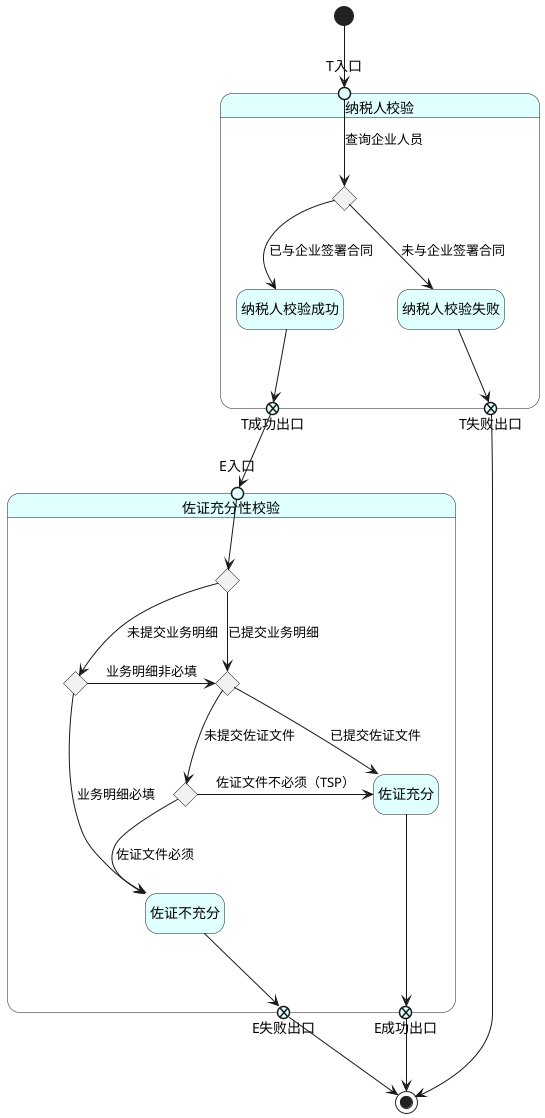 @startuml
hide empty description
skinparam state {
  BackgroundColor LightCyan
}
'申请单业务校验
state 纳税人校验 {
    state 人员是否签署合同 <<choice>>

    T入口 <<EntryPoint>> --> 人员是否签署合同 : 查询企业人员
    人员是否签署合同 --> 纳税人校验失败 : 未与企业签署合同
    人员是否签署合同 --> 纳税人校验成功 : 已与企业签署合同
    纳税人校验成功 --> T成功出口 <<ExitPoint>>
    纳税人校验失败 --> T失败出口 <<ExitPoint>>
}
[*] --> T入口

state 佐证充分性校验 {
    state 是否提交业务明细 <<choice>>
    state 业务明细配置是否必填 <<choice>>
    state 是否提交佐证文件 <<choice>>
    state 佐证文件是否必须 <<choice>>
    
    E入口 <<EntryPoint>> --> 是否提交业务明细
    是否提交业务明细 --> 业务明细配置是否必填 : 未提交业务明细
    是否提交业务明细 --> 是否提交佐证文件 : 已提交业务明细
    业务明细配置是否必填 -right-> 是否提交佐证文件 : 业务明细非必填
    业务明细配置是否必填 --> 佐证不充分 : 业务明细必填
    是否提交佐证文件 -right-> 佐证充分 : 已提交佐证文件
    是否提交佐证文件 --> 佐证文件是否必须 : 未提交佐证文件
    佐证文件是否必须 -right-> 佐证充分 : 佐证文件不必须（TSP）
    佐证文件是否必须 --> 佐证不充分 : 佐证文件必须
    佐证不充分 --> E失败出口 <<ExitPoint>>
    佐证充分 --> E成功出口 <<ExitPoint>>
}

T成功出口 --> E入口

T失败出口 --> [*]
E失败出口 --> [*]
E成功出口 --> [*]

@enduml